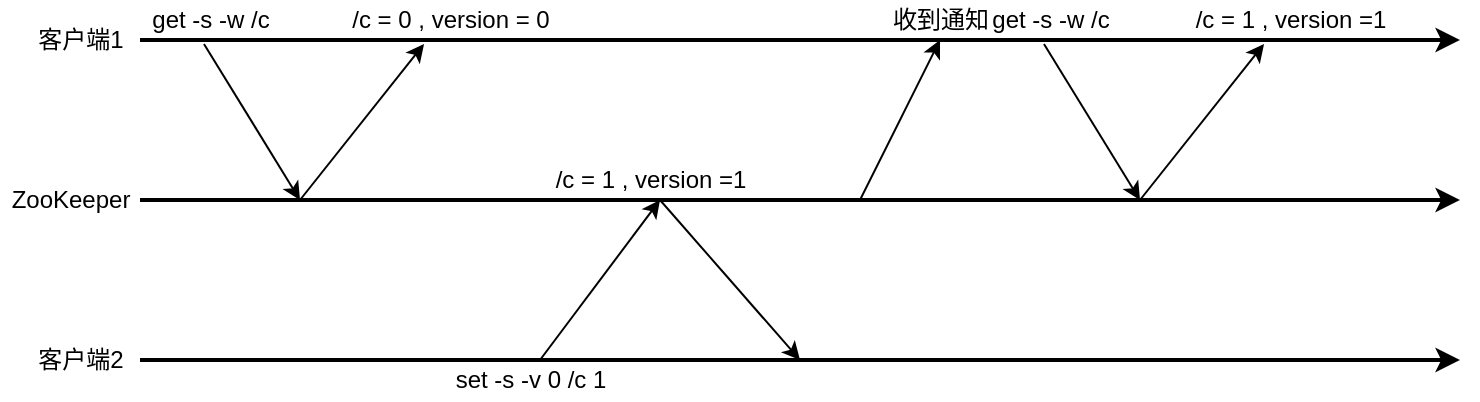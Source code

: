 <mxfile version="13.2.4" type="device" pages="3"><diagram id="QpLp5p0R31alZehTH90R" name="第 1 页"><mxGraphModel dx="946" dy="616" grid="1" gridSize="10" guides="1" tooltips="1" connect="1" arrows="1" fold="1" page="1" pageScale="1" pageWidth="827" pageHeight="1169" math="0" shadow="0"><root><mxCell id="0"/><mxCell id="1" parent="0"/><mxCell id="MdFVcs3XpJn6ZAPNbcHZ-1" value="" style="endArrow=classic;html=1;strokeWidth=2;" parent="1" edge="1"><mxGeometry width="50" height="50" relative="1" as="geometry"><mxPoint x="120" y="280" as="sourcePoint"/><mxPoint x="780" y="280" as="targetPoint"/></mxGeometry></mxCell><mxCell id="MdFVcs3XpJn6ZAPNbcHZ-2" value="" style="endArrow=classic;html=1;strokeWidth=2;" parent="1" edge="1"><mxGeometry width="50" height="50" relative="1" as="geometry"><mxPoint x="120" y="200" as="sourcePoint"/><mxPoint x="780" y="200" as="targetPoint"/></mxGeometry></mxCell><mxCell id="MdFVcs3XpJn6ZAPNbcHZ-3" value="" style="endArrow=classic;html=1;strokeWidth=2;" parent="1" edge="1"><mxGeometry width="50" height="50" relative="1" as="geometry"><mxPoint x="120" y="360" as="sourcePoint"/><mxPoint x="780" y="360" as="targetPoint"/></mxGeometry></mxCell><mxCell id="MdFVcs3XpJn6ZAPNbcHZ-4" value="客户端1" style="text;html=1;align=center;verticalAlign=middle;resizable=0;points=[];autosize=1;" parent="1" vertex="1"><mxGeometry x="60" y="190" width="60" height="20" as="geometry"/></mxCell><mxCell id="MdFVcs3XpJn6ZAPNbcHZ-5" value="客户端2" style="text;html=1;align=center;verticalAlign=middle;resizable=0;points=[];autosize=1;" parent="1" vertex="1"><mxGeometry x="60" y="350" width="60" height="20" as="geometry"/></mxCell><mxCell id="MdFVcs3XpJn6ZAPNbcHZ-6" value="ZooKeeper" style="text;html=1;align=center;verticalAlign=middle;resizable=0;points=[];autosize=1;" parent="1" vertex="1"><mxGeometry x="50" y="270" width="70" height="20" as="geometry"/></mxCell><mxCell id="MdFVcs3XpJn6ZAPNbcHZ-7" value="get -s -w /c" style="text;html=1;align=center;verticalAlign=middle;resizable=0;points=[];autosize=1;" parent="1" vertex="1"><mxGeometry x="120" y="180" width="70" height="20" as="geometry"/></mxCell><mxCell id="MdFVcs3XpJn6ZAPNbcHZ-8" value="/c = 0 , version = 0" style="text;html=1;align=center;verticalAlign=middle;resizable=0;points=[];autosize=1;" parent="1" vertex="1"><mxGeometry x="220" y="180" width="110" height="20" as="geometry"/></mxCell><mxCell id="MdFVcs3XpJn6ZAPNbcHZ-9" value="" style="endArrow=classic;html=1;strokeWidth=1;exitX=0.457;exitY=1.1;exitDx=0;exitDy=0;exitPerimeter=0;" parent="1" source="MdFVcs3XpJn6ZAPNbcHZ-7" edge="1"><mxGeometry width="50" height="50" relative="1" as="geometry"><mxPoint x="230" y="360" as="sourcePoint"/><mxPoint x="200" y="280" as="targetPoint"/></mxGeometry></mxCell><mxCell id="MdFVcs3XpJn6ZAPNbcHZ-10" value="" style="endArrow=classic;html=1;strokeWidth=1;entryX=0.382;entryY=1.1;entryDx=0;entryDy=0;entryPerimeter=0;" parent="1" target="MdFVcs3XpJn6ZAPNbcHZ-8" edge="1"><mxGeometry width="50" height="50" relative="1" as="geometry"><mxPoint x="200" y="280" as="sourcePoint"/><mxPoint x="320" y="280" as="targetPoint"/></mxGeometry></mxCell><mxCell id="MdFVcs3XpJn6ZAPNbcHZ-11" value="" style="endArrow=classic;html=1;strokeWidth=1;" parent="1" edge="1"><mxGeometry width="50" height="50" relative="1" as="geometry"><mxPoint x="320" y="360" as="sourcePoint"/><mxPoint x="380" y="280" as="targetPoint"/></mxGeometry></mxCell><mxCell id="MdFVcs3XpJn6ZAPNbcHZ-12" value="" style="endArrow=classic;html=1;strokeWidth=1;" parent="1" edge="1"><mxGeometry width="50" height="50" relative="1" as="geometry"><mxPoint x="380" y="280" as="sourcePoint"/><mxPoint x="450" y="360" as="targetPoint"/></mxGeometry></mxCell><mxCell id="MdFVcs3XpJn6ZAPNbcHZ-13" value="set -s -v 0 /c 1" style="text;html=1;align=center;verticalAlign=middle;resizable=0;points=[];autosize=1;" parent="1" vertex="1"><mxGeometry x="270" y="360" width="90" height="20" as="geometry"/></mxCell><mxCell id="MdFVcs3XpJn6ZAPNbcHZ-14" value="/c = 1 , version =1" style="text;html=1;align=center;verticalAlign=middle;resizable=0;points=[];autosize=1;" parent="1" vertex="1"><mxGeometry x="320" y="260" width="110" height="20" as="geometry"/></mxCell><mxCell id="MdFVcs3XpJn6ZAPNbcHZ-15" value="" style="endArrow=classic;html=1;strokeWidth=1;" parent="1" edge="1"><mxGeometry width="50" height="50" relative="1" as="geometry"><mxPoint x="480" y="280" as="sourcePoint"/><mxPoint x="520" y="200" as="targetPoint"/></mxGeometry></mxCell><mxCell id="MdFVcs3XpJn6ZAPNbcHZ-16" value="收到通知" style="text;html=1;align=center;verticalAlign=middle;resizable=0;points=[];autosize=1;" parent="1" vertex="1"><mxGeometry x="490" y="180" width="60" height="20" as="geometry"/></mxCell><mxCell id="MdFVcs3XpJn6ZAPNbcHZ-17" value="get -s -w /c" style="text;html=1;align=center;verticalAlign=middle;resizable=0;points=[];autosize=1;" parent="1" vertex="1"><mxGeometry x="540" y="180" width="70" height="20" as="geometry"/></mxCell><mxCell id="MdFVcs3XpJn6ZAPNbcHZ-18" value="/c = 1 , version =1" style="text;html=1;align=center;verticalAlign=middle;resizable=0;points=[];autosize=1;" parent="1" vertex="1"><mxGeometry x="640" y="180" width="110" height="20" as="geometry"/></mxCell><mxCell id="MdFVcs3XpJn6ZAPNbcHZ-19" value="" style="endArrow=classic;html=1;strokeWidth=1;exitX=0.457;exitY=1.1;exitDx=0;exitDy=0;exitPerimeter=0;" parent="1" source="MdFVcs3XpJn6ZAPNbcHZ-17" edge="1"><mxGeometry width="50" height="50" relative="1" as="geometry"><mxPoint x="650" y="360" as="sourcePoint"/><mxPoint x="620" y="280" as="targetPoint"/></mxGeometry></mxCell><mxCell id="MdFVcs3XpJn6ZAPNbcHZ-20" value="" style="endArrow=classic;html=1;strokeWidth=1;entryX=0.382;entryY=1.1;entryDx=0;entryDy=0;entryPerimeter=0;" parent="1" target="MdFVcs3XpJn6ZAPNbcHZ-18" edge="1"><mxGeometry width="50" height="50" relative="1" as="geometry"><mxPoint x="620" y="280" as="sourcePoint"/><mxPoint x="740" y="280" as="targetPoint"/></mxGeometry></mxCell></root></mxGraphModel></diagram><diagram id="sHJZ_h38Dp8pasP7Ez-Q" name="第 2 页"><mxGraphModel dx="946" dy="616" grid="1" gridSize="10" guides="1" tooltips="1" connect="1" arrows="1" fold="1" page="1" pageScale="1" pageWidth="827" pageHeight="1169" math="0" shadow="0"><root><mxCell id="tvdeRZ0yLGeK2oMumm3r-0"/><mxCell id="tvdeRZ0yLGeK2oMumm3r-1" parent="tvdeRZ0yLGeK2oMumm3r-0"/><mxCell id="tvdeRZ0yLGeK2oMumm3r-2" value="" style="endArrow=classic;html=1;strokeWidth=2;" parent="tvdeRZ0yLGeK2oMumm3r-1" edge="1"><mxGeometry width="50" height="50" relative="1" as="geometry"><mxPoint x="120" y="280" as="sourcePoint"/><mxPoint x="680" y="280" as="targetPoint"/></mxGeometry></mxCell><mxCell id="tvdeRZ0yLGeK2oMumm3r-3" value="" style="endArrow=classic;html=1;strokeWidth=2;" parent="tvdeRZ0yLGeK2oMumm3r-1" edge="1"><mxGeometry width="50" height="50" relative="1" as="geometry"><mxPoint x="120" y="200" as="sourcePoint"/><mxPoint x="680" y="200" as="targetPoint"/></mxGeometry></mxCell><mxCell id="tvdeRZ0yLGeK2oMumm3r-4" value="" style="endArrow=classic;html=1;strokeWidth=2;" parent="tvdeRZ0yLGeK2oMumm3r-1" edge="1"><mxGeometry width="50" height="50" relative="1" as="geometry"><mxPoint x="120" y="360" as="sourcePoint"/><mxPoint x="680" y="360" as="targetPoint"/></mxGeometry></mxCell><mxCell id="tvdeRZ0yLGeK2oMumm3r-5" value="客户端1" style="text;html=1;align=center;verticalAlign=middle;resizable=0;points=[];autosize=1;" parent="tvdeRZ0yLGeK2oMumm3r-1" vertex="1"><mxGeometry x="60" y="190" width="60" height="20" as="geometry"/></mxCell><mxCell id="tvdeRZ0yLGeK2oMumm3r-6" value="客户端2" style="text;html=1;align=center;verticalAlign=middle;resizable=0;points=[];autosize=1;" parent="tvdeRZ0yLGeK2oMumm3r-1" vertex="1"><mxGeometry x="60" y="350" width="60" height="20" as="geometry"/></mxCell><mxCell id="tvdeRZ0yLGeK2oMumm3r-7" value="ZooKeeper" style="text;html=1;align=center;verticalAlign=middle;resizable=0;points=[];autosize=1;" parent="tvdeRZ0yLGeK2oMumm3r-1" vertex="1"><mxGeometry x="50" y="270" width="70" height="20" as="geometry"/></mxCell><mxCell id="tvdeRZ0yLGeK2oMumm3r-10" value="" style="endArrow=classic;html=1;strokeWidth=1;exitX=0.457;exitY=1.1;exitDx=0;exitDy=0;exitPerimeter=0;" parent="tvdeRZ0yLGeK2oMumm3r-1" edge="1"><mxGeometry width="50" height="50" relative="1" as="geometry"><mxPoint x="151.99" y="202" as="sourcePoint"/><mxPoint x="200" y="280" as="targetPoint"/></mxGeometry></mxCell><mxCell id="tvdeRZ0yLGeK2oMumm3r-11" value="" style="endArrow=classic;html=1;strokeWidth=1;entryX=0.382;entryY=1.1;entryDx=0;entryDy=0;entryPerimeter=0;" parent="tvdeRZ0yLGeK2oMumm3r-1" edge="1"><mxGeometry width="50" height="50" relative="1" as="geometry"><mxPoint x="200" y="280" as="sourcePoint"/><mxPoint x="262.02" y="202" as="targetPoint"/></mxGeometry></mxCell><mxCell id="tvdeRZ0yLGeK2oMumm3r-12" value="" style="endArrow=classic;html=1;strokeWidth=1;" parent="tvdeRZ0yLGeK2oMumm3r-1" edge="1"><mxGeometry width="50" height="50" relative="1" as="geometry"><mxPoint x="320" y="360" as="sourcePoint"/><mxPoint x="380" y="280" as="targetPoint"/></mxGeometry></mxCell><mxCell id="tvdeRZ0yLGeK2oMumm3r-13" value="" style="endArrow=classic;html=1;strokeWidth=1;" parent="tvdeRZ0yLGeK2oMumm3r-1" edge="1"><mxGeometry width="50" height="50" relative="1" as="geometry"><mxPoint x="380" y="280" as="sourcePoint"/><mxPoint x="450" y="360" as="targetPoint"/></mxGeometry></mxCell><mxCell id="tvdeRZ0yLGeK2oMumm3r-14" value="set -s -v 1 /c 2" style="text;html=1;align=center;verticalAlign=middle;resizable=0;points=[];autosize=1;" parent="tvdeRZ0yLGeK2oMumm3r-1" vertex="1"><mxGeometry x="270" y="360" width="90" height="20" as="geometry"/></mxCell><mxCell id="tvdeRZ0yLGeK2oMumm3r-15" value="/c = 2 , version = 2" style="text;html=1;align=center;verticalAlign=middle;resizable=0;points=[];autosize=1;" parent="tvdeRZ0yLGeK2oMumm3r-1" vertex="1"><mxGeometry x="320" y="260" width="110" height="20" as="geometry"/></mxCell><mxCell id="tvdeRZ0yLGeK2oMumm3r-22" value="set -s -v 0 /c 1" style="text;html=1;align=center;verticalAlign=middle;resizable=0;points=[];autosize=1;" parent="tvdeRZ0yLGeK2oMumm3r-1" vertex="1"><mxGeometry x="120" y="180" width="90" height="20" as="geometry"/></mxCell><mxCell id="tvdeRZ0yLGeK2oMumm3r-23" value="/c = 1 , version =1" style="text;html=1;align=center;verticalAlign=middle;resizable=0;points=[];autosize=1;" parent="tvdeRZ0yLGeK2oMumm3r-1" vertex="1"><mxGeometry x="150" y="280" width="110" height="20" as="geometry"/></mxCell><mxCell id="tvdeRZ0yLGeK2oMumm3r-24" value="" style="endArrow=classic;html=1;strokeWidth=1;exitX=0.457;exitY=1.1;exitDx=0;exitDy=0;exitPerimeter=0;" parent="tvdeRZ0yLGeK2oMumm3r-1" edge="1"><mxGeometry width="50" height="50" relative="1" as="geometry"><mxPoint x="501.99" y="202" as="sourcePoint"/><mxPoint x="550" y="280" as="targetPoint"/></mxGeometry></mxCell><mxCell id="tvdeRZ0yLGeK2oMumm3r-25" value="" style="endArrow=classic;html=1;strokeWidth=1;entryX=0.382;entryY=1.1;entryDx=0;entryDy=0;entryPerimeter=0;" parent="tvdeRZ0yLGeK2oMumm3r-1" edge="1"><mxGeometry width="50" height="50" relative="1" as="geometry"><mxPoint x="550" y="280" as="sourcePoint"/><mxPoint x="612.02" y="202" as="targetPoint"/></mxGeometry></mxCell><mxCell id="tvdeRZ0yLGeK2oMumm3r-26" value="set -s -v 1 /c 2" style="text;html=1;align=center;verticalAlign=middle;resizable=0;points=[];autosize=1;" parent="tvdeRZ0yLGeK2oMumm3r-1" vertex="1"><mxGeometry x="470" y="180" width="90" height="20" as="geometry"/></mxCell><mxCell id="tvdeRZ0yLGeK2oMumm3r-28" value="&lt;font color=&quot;#ff0000&quot;&gt;版本不匹配&lt;/font&gt;" style="text;html=1;align=center;verticalAlign=middle;resizable=0;points=[];autosize=1;" parent="tvdeRZ0yLGeK2oMumm3r-1" vertex="1"><mxGeometry x="510" y="280" width="80" height="20" as="geometry"/></mxCell></root></mxGraphModel></diagram><diagram id="6hW41GvxeMEMIhQmMjZ_" name="第 3 页"><mxGraphModel dx="946" dy="616" grid="1" gridSize="10" guides="1" tooltips="1" connect="1" arrows="1" fold="1" page="1" pageScale="1" pageWidth="827" pageHeight="1169" math="0" shadow="0"><root><mxCell id="6JzSK9-1Kp6SSm5Q-_NY-0"/><mxCell id="6JzSK9-1Kp6SSm5Q-_NY-1" parent="6JzSK9-1Kp6SSm5Q-_NY-0"/><mxCell id="6JzSK9-1Kp6SSm5Q-_NY-4" value="&lt;font face=&quot;Fira Mono for Powerline&quot; style=&quot;font-size: 18px&quot;&gt;Curator Client&lt;/font&gt;" style="rounded=0;whiteSpace=wrap;html=1;verticalAlign=top;fillColor=#dae8fc;strokeColor=#6c8ebf;" vertex="1" parent="6JzSK9-1Kp6SSm5Q-_NY-1"><mxGeometry x="180" y="320" width="160" height="110" as="geometry"/></mxCell><mxCell id="6JzSK9-1Kp6SSm5Q-_NY-2" value="&lt;font face=&quot;Fira Mono for Powerline&quot;&gt;ZooKeeper&lt;/font&gt;" style="rounded=0;whiteSpace=wrap;html=1;fillColor=#f5f5f5;strokeColor=#666666;fontColor=#333333;" vertex="1" parent="6JzSK9-1Kp6SSm5Q-_NY-1"><mxGeometry x="200" y="360" width="120" height="60" as="geometry"/></mxCell><mxCell id="6JzSK9-1Kp6SSm5Q-_NY-5" value="&lt;span style=&quot;font-family: &amp;#34;fira mono for powerline&amp;#34;&quot;&gt;&lt;font style=&quot;font-size: 15px&quot;&gt;Curator Framework&lt;/font&gt;&lt;/span&gt;" style="rounded=0;whiteSpace=wrap;html=1;fillColor=#d5e8d4;strokeColor=#82b366;" vertex="1" parent="6JzSK9-1Kp6SSm5Q-_NY-1"><mxGeometry x="180" y="260" width="160" height="60" as="geometry"/></mxCell><mxCell id="6JzSK9-1Kp6SSm5Q-_NY-6" value="&lt;span style=&quot;font-family: &amp;#34;fira mono for powerline&amp;#34;&quot;&gt;&lt;font style=&quot;font-size: 17px&quot;&gt;Curator Recipes&lt;/font&gt;&lt;/span&gt;" style="rounded=0;whiteSpace=wrap;html=1;fillColor=#ffe6cc;strokeColor=#d79b00;" vertex="1" parent="6JzSK9-1Kp6SSm5Q-_NY-1"><mxGeometry x="180" y="200" width="160" height="60" as="geometry"/></mxCell><mxCell id="6JzSK9-1Kp6SSm5Q-_NY-7" value="&lt;font face=&quot;Fira Mono for Powerline&quot; style=&quot;font-size: 18px&quot;&gt;Extensions&lt;/font&gt;" style="rounded=0;whiteSpace=wrap;html=1;fillColor=#e1d5e7;strokeColor=#9673a6;" vertex="1" parent="6JzSK9-1Kp6SSm5Q-_NY-1"><mxGeometry x="520" y="200" width="120" height="230" as="geometry"/></mxCell><mxCell id="6JzSK9-1Kp6SSm5Q-_NY-8" value="" style="shape=flexArrow;endArrow=classic;html=1;fillColor=#fff2cc;strokeColor=#d6b656;" edge="1" parent="6JzSK9-1Kp6SSm5Q-_NY-1"><mxGeometry width="50" height="50" relative="1" as="geometry"><mxPoint x="500" y="300" as="sourcePoint"/><mxPoint x="360" y="300" as="targetPoint"/></mxGeometry></mxCell></root></mxGraphModel></diagram></mxfile>
